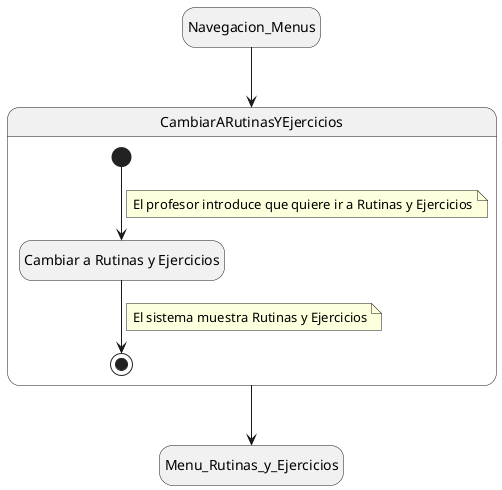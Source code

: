 @startuml CambiarARutinasYEjercicios
hide empty description

state Navegacion_Menus
state Menu_Rutinas_y_Ejercicios

state CambiarARutinasYEjercicios{
    state Cambiar as "Cambiar a Rutinas y Ejercicios"
    [*] --> Cambiar
    note on link
        El profesor introduce que quiere ir a Rutinas y Ejercicios
    end note
    Cambiar --> [*]
    note on link
        El sistema muestra Rutinas y Ejercicios
    end note
}

Navegacion_Menus --> CambiarARutinasYEjercicios
CambiarARutinasYEjercicios --> Menu_Rutinas_y_Ejercicios
@enduml

